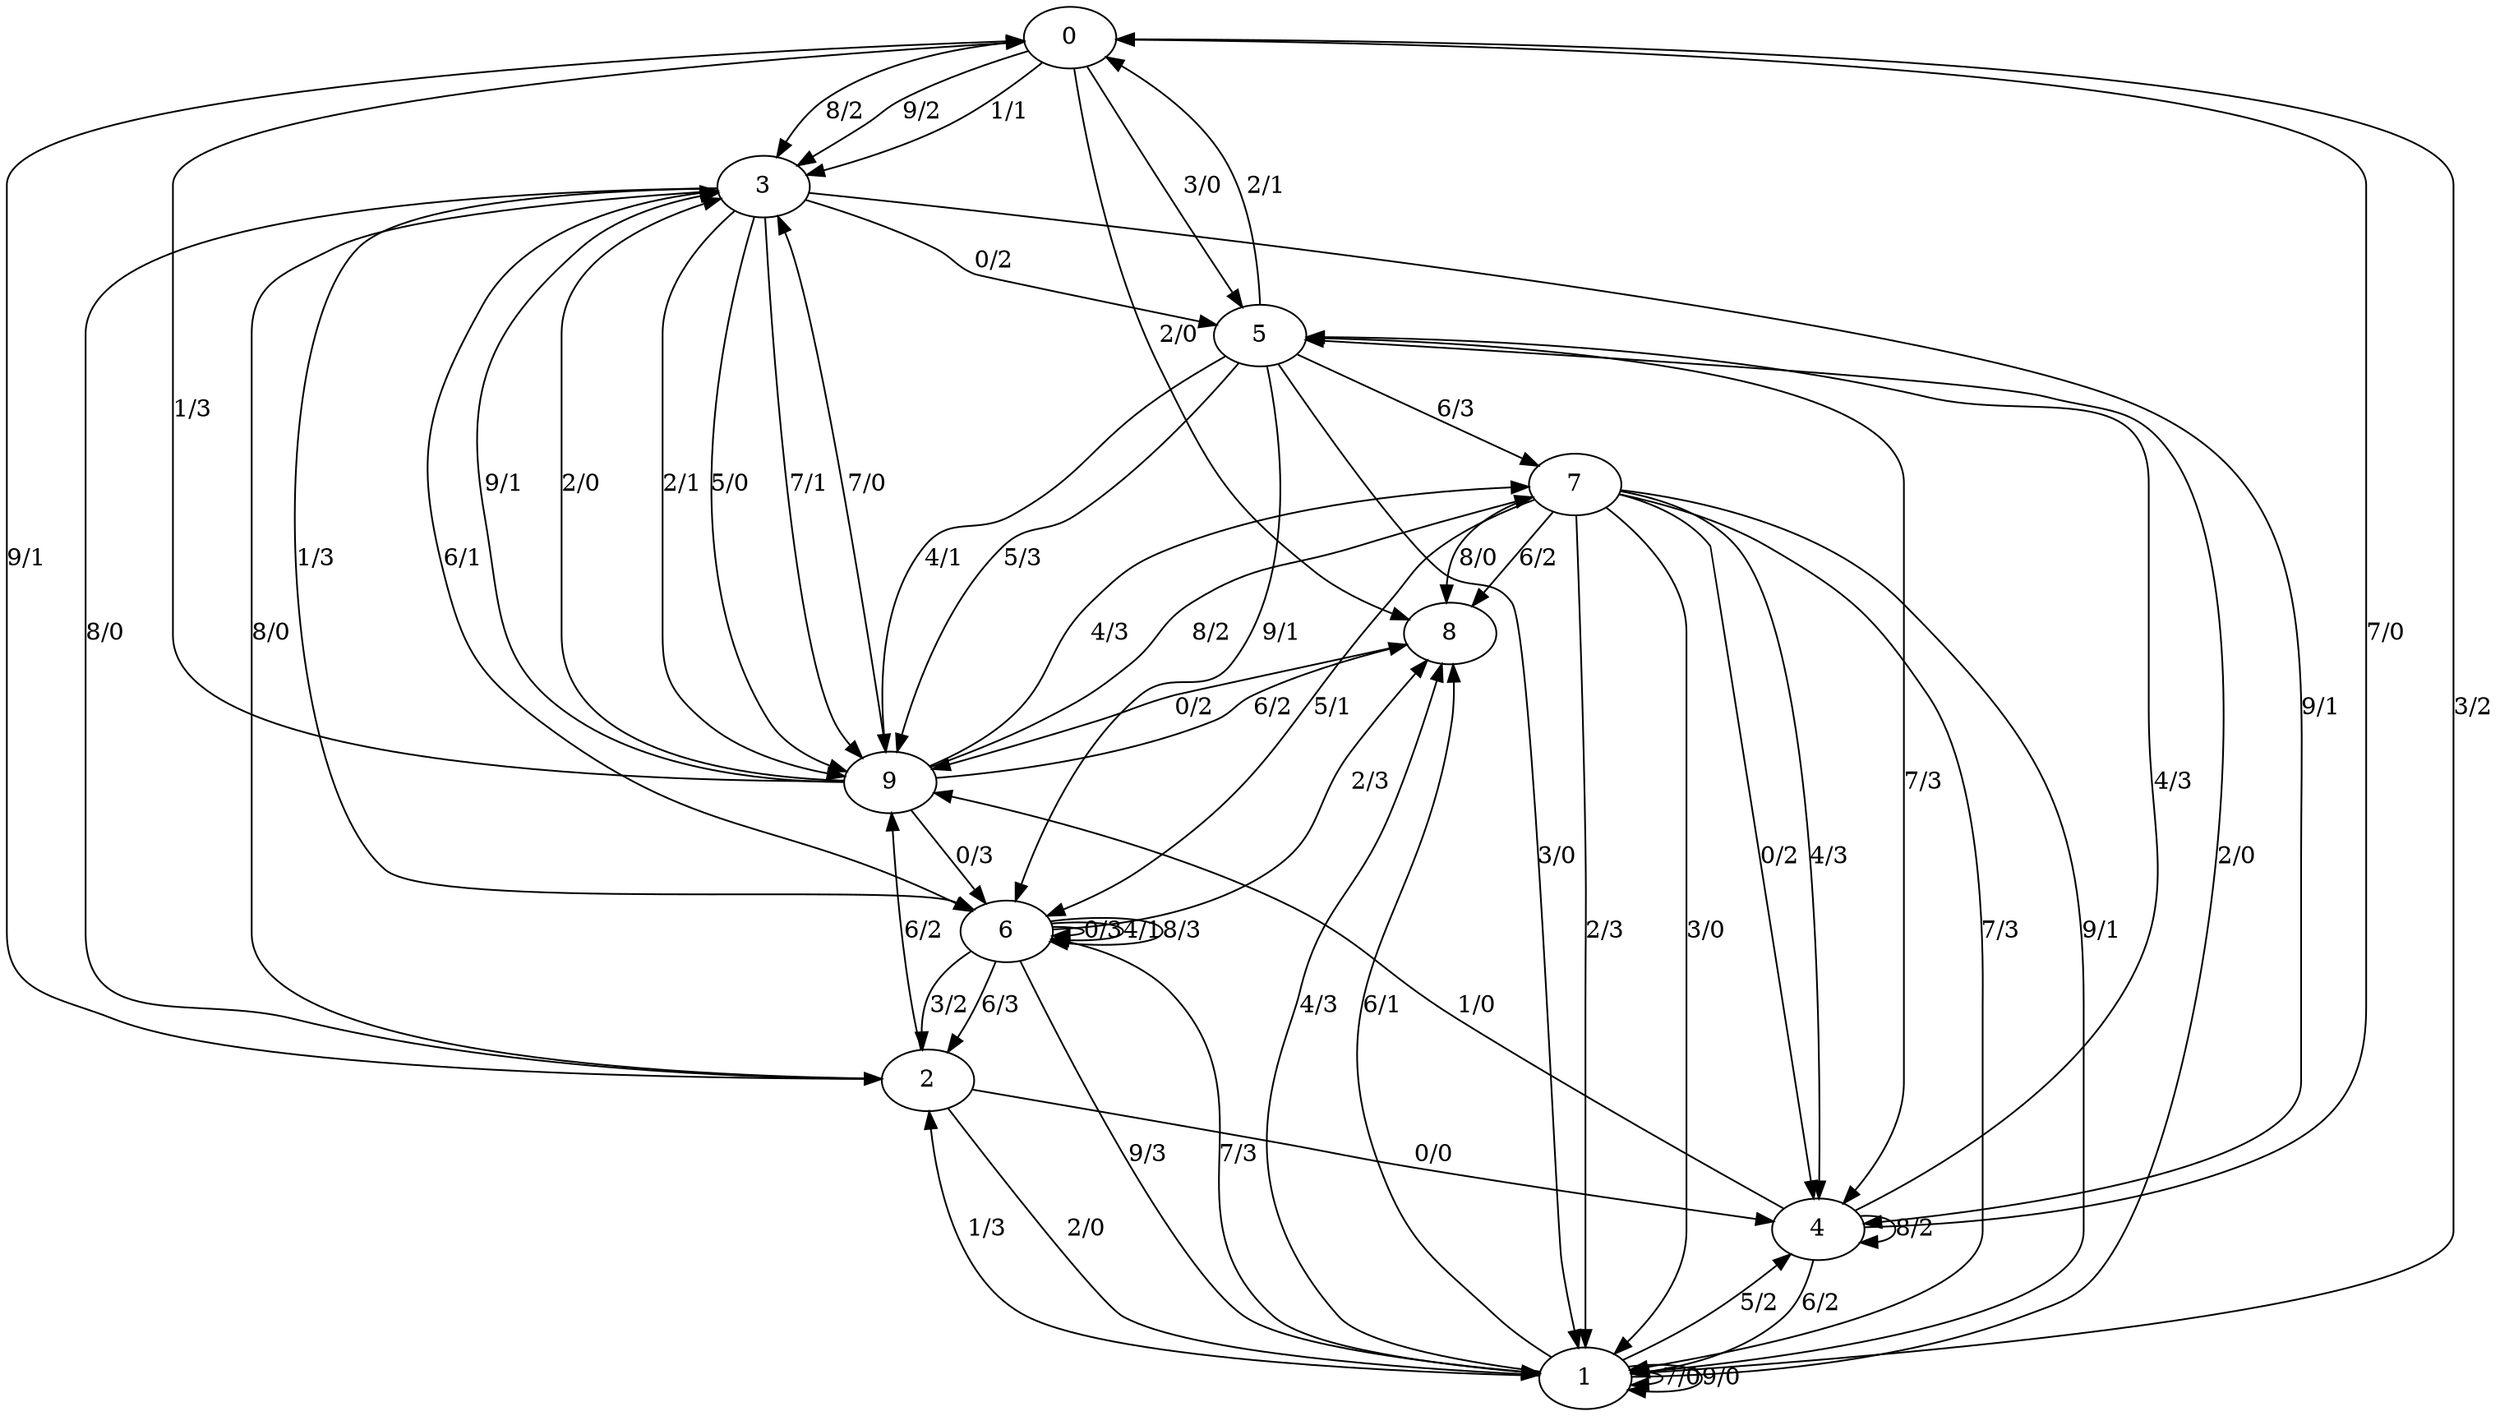 digraph FSM {
0 -> 3 [label="1/1"]
0 -> 8 [label="2/0"]
0 -> 5 [label="3/0"]
0 -> 3 [label="8/2"]
0 -> 3 [label="9/2"]
1 -> 2 [label="1/3"]
1 -> 5 [label="2/0"]
1 -> 0 [label="3/2"]
1 -> 8 [label="4/3"]
1 -> 4 [label="5/2"]
1 -> 8 [label="6/1"]
1 -> 1 [label="7/0"]
1 -> 1 [label="9/0"]
2 -> 4 [label="0/0"]
2 -> 1 [label="2/0"]
2 -> 9 [label="6/2"]
2 -> 3 [label="8/0"]
2 -> 0 [label="9/1"]
3 -> 5 [label="0/2"]
3 -> 6 [label="1/3"]
3 -> 9 [label="2/1"]
3 -> 9 [label="5/0"]
3 -> 6 [label="6/1"]
3 -> 9 [label="7/1"]
3 -> 2 [label="8/0"]
3 -> 4 [label="9/1"]
8 -> 9 [label="0/2"]
9 -> 6 [label="0/3"]
9 -> 0 [label="1/3"]
9 -> 3 [label="2/0"]
9 -> 7 [label="4/3"]
9 -> 8 [label="6/2"]
9 -> 3 [label="7/0"]
9 -> 7 [label="8/2"]
9 -> 3 [label="9/1"]
4 -> 9 [label="1/0"]
4 -> 5 [label="4/3"]
4 -> 1 [label="6/2"]
4 -> 0 [label="7/0"]
4 -> 4 [label="8/2"]
5 -> 0 [label="2/1"]
5 -> 1 [label="3/0"]
5 -> 9 [label="4/1"]
5 -> 9 [label="5/3"]
5 -> 7 [label="6/3"]
5 -> 4 [label="7/3"]
5 -> 6 [label="9/1"]
6 -> 6 [label="0/3"]
6 -> 8 [label="2/3"]
6 -> 2 [label="3/2"]
6 -> 6 [label="4/1"]
6 -> 2 [label="6/3"]
6 -> 1 [label="7/3"]
6 -> 6 [label="8/3"]
6 -> 1 [label="9/3"]
7 -> 4 [label="0/2"]
7 -> 1 [label="2/3"]
7 -> 1 [label="3/0"]
7 -> 4 [label="4/3"]
7 -> 6 [label="5/1"]
7 -> 8 [label="6/2"]
7 -> 1 [label="7/3"]
7 -> 8 [label="8/0"]
7 -> 1 [label="9/1"]
}
